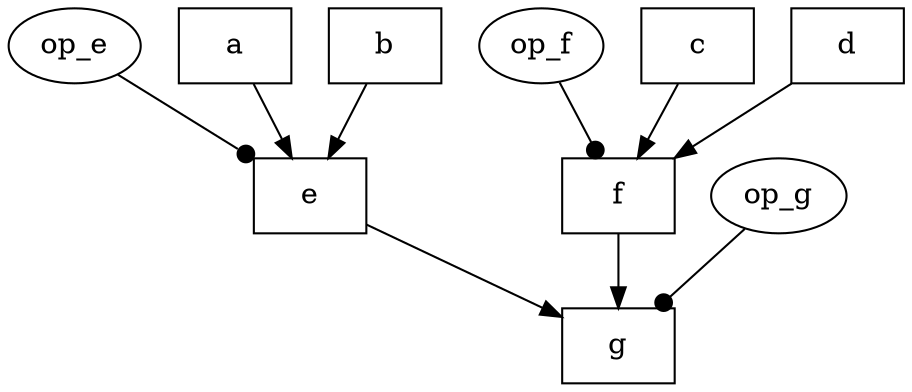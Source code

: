 digraph simple {
	op_e [shape=ellipse]
	a [shape=box]
	b [shape=box]
	e [shape=box]
	op_f [shape=ellipse]
	c [shape=box]
	d [shape=box]
	f [shape=box]
	op_g [shape=ellipse]
	g [shape=box]
	op_e -> e [arrowhead=dot]
	a -> e
	b -> e
	op_f -> f [arrowhead=dot]
	c -> f
	d -> f
	op_g -> g [arrowhead=dot]
	e -> g
	f -> g
}
